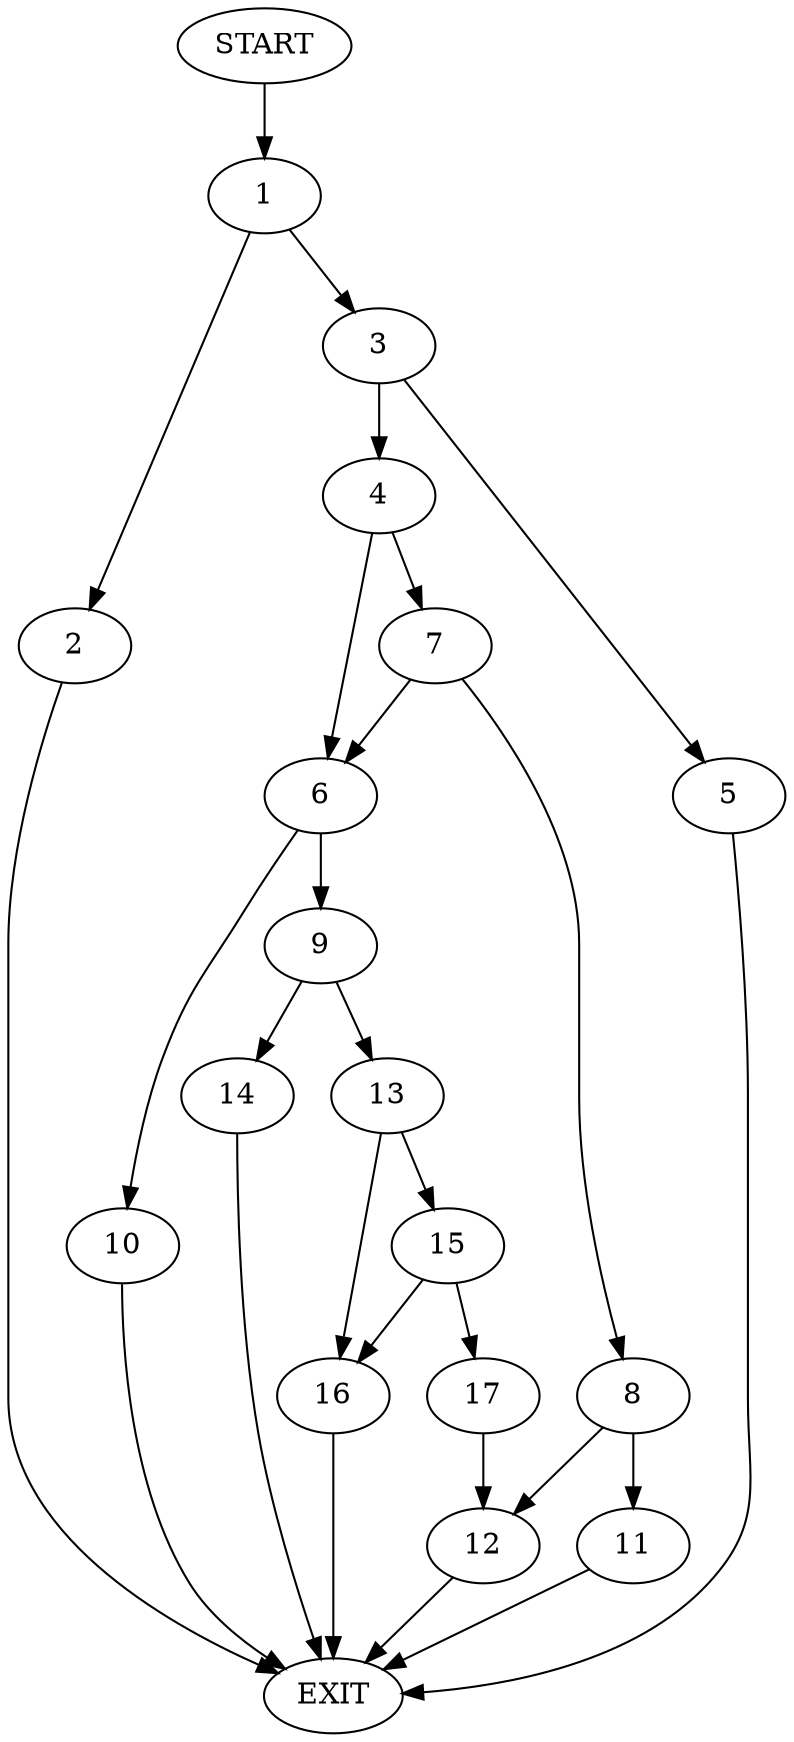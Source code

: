 digraph {
0 [label="START"]
18 [label="EXIT"]
0 -> 1
1 -> 2
1 -> 3
3 -> 4
3 -> 5
2 -> 18
4 -> 6
4 -> 7
5 -> 18
7 -> 6
7 -> 8
6 -> 9
6 -> 10
8 -> 11
8 -> 12
10 -> 18
9 -> 13
9 -> 14
13 -> 15
13 -> 16
14 -> 18
15 -> 16
15 -> 17
16 -> 18
17 -> 12
12 -> 18
11 -> 18
}
